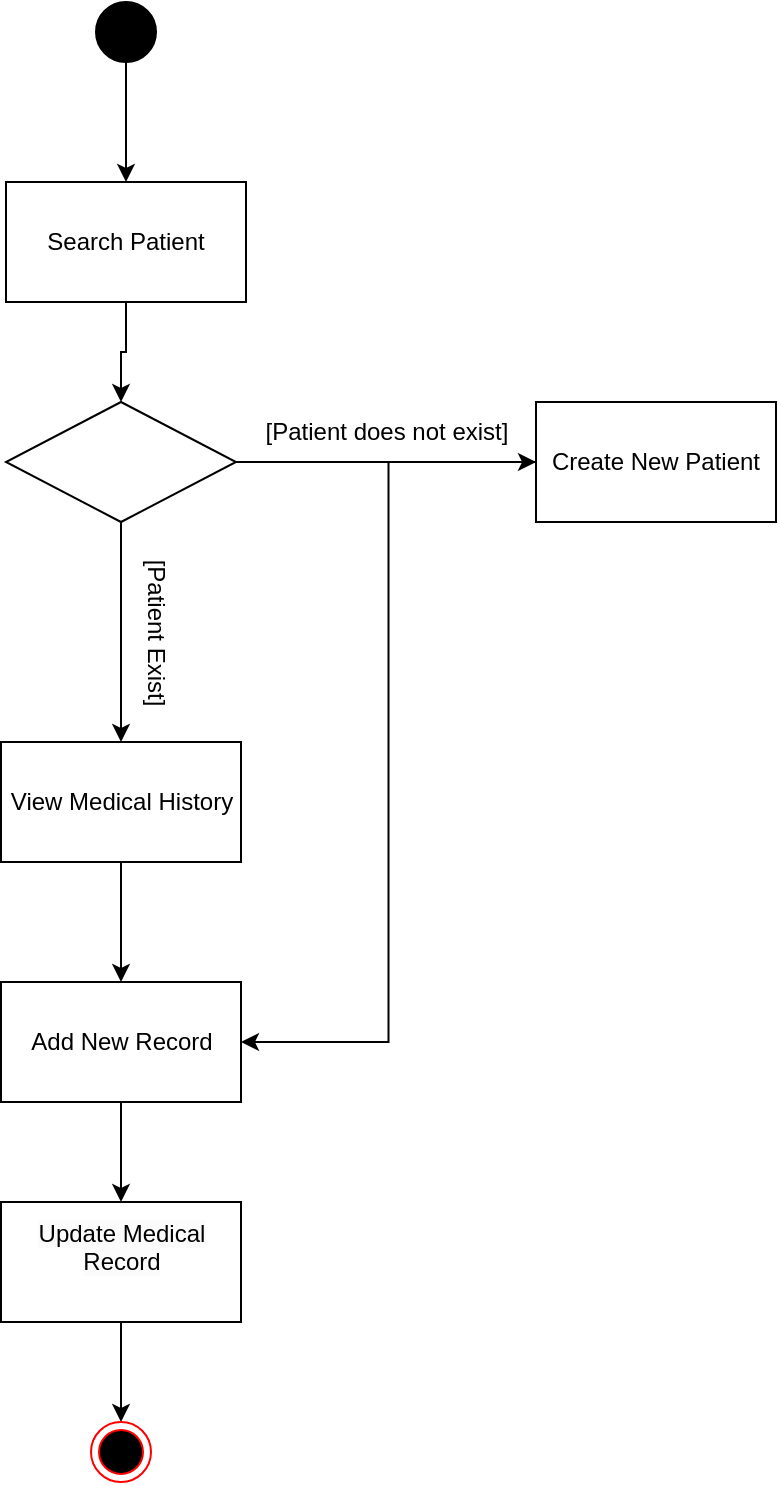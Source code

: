 <mxfile version="24.1.0" type="device">
  <diagram name="Page-1" id="HByxfb4U70ItN2QN7Kc9">
    <mxGraphModel dx="522" dy="629" grid="1" gridSize="10" guides="1" tooltips="1" connect="1" arrows="1" fold="1" page="1" pageScale="1" pageWidth="850" pageHeight="1100" math="0" shadow="0">
      <root>
        <mxCell id="0" />
        <mxCell id="1" parent="0" />
        <mxCell id="bSGm9dYO-cb-NaoaTnXf-5" style="edgeStyle=orthogonalEdgeStyle;rounded=0;orthogonalLoop=1;jettySize=auto;html=1;entryX=0.5;entryY=0;entryDx=0;entryDy=0;" edge="1" parent="1" source="bSGm9dYO-cb-NaoaTnXf-4" target="bSGm9dYO-cb-NaoaTnXf-7">
          <mxGeometry relative="1" as="geometry">
            <mxPoint x="570" y="230" as="targetPoint" />
            <mxPoint x="580" y="55" as="sourcePoint" />
          </mxGeometry>
        </mxCell>
        <mxCell id="bSGm9dYO-cb-NaoaTnXf-4" value="" style="ellipse;fillColor=strokeColor;html=1;" vertex="1" parent="1">
          <mxGeometry x="510" y="50" width="30" height="30" as="geometry" />
        </mxCell>
        <mxCell id="bSGm9dYO-cb-NaoaTnXf-12" value="" style="edgeStyle=orthogonalEdgeStyle;rounded=0;orthogonalLoop=1;jettySize=auto;html=1;" edge="1" parent="1" source="bSGm9dYO-cb-NaoaTnXf-7" target="bSGm9dYO-cb-NaoaTnXf-10">
          <mxGeometry relative="1" as="geometry" />
        </mxCell>
        <mxCell id="bSGm9dYO-cb-NaoaTnXf-7" value="Search Patient" style="rounded=0;whiteSpace=wrap;html=1;" vertex="1" parent="1">
          <mxGeometry x="465" y="140" width="120" height="60" as="geometry" />
        </mxCell>
        <mxCell id="bSGm9dYO-cb-NaoaTnXf-14" value="" style="edgeStyle=orthogonalEdgeStyle;rounded=0;orthogonalLoop=1;jettySize=auto;html=1;" edge="1" parent="1" source="bSGm9dYO-cb-NaoaTnXf-10" target="bSGm9dYO-cb-NaoaTnXf-13">
          <mxGeometry relative="1" as="geometry" />
        </mxCell>
        <mxCell id="bSGm9dYO-cb-NaoaTnXf-16" value="" style="edgeStyle=orthogonalEdgeStyle;rounded=0;orthogonalLoop=1;jettySize=auto;html=1;" edge="1" parent="1" source="bSGm9dYO-cb-NaoaTnXf-10" target="bSGm9dYO-cb-NaoaTnXf-15">
          <mxGeometry relative="1" as="geometry" />
        </mxCell>
        <mxCell id="bSGm9dYO-cb-NaoaTnXf-10" value="" style="shape=rhombus;perimeter=rhombusPerimeter;whiteSpace=wrap;html=1;align=center;" vertex="1" parent="1">
          <mxGeometry x="465" y="250" width="115" height="60" as="geometry" />
        </mxCell>
        <mxCell id="bSGm9dYO-cb-NaoaTnXf-21" style="edgeStyle=orthogonalEdgeStyle;rounded=0;orthogonalLoop=1;jettySize=auto;html=1;entryX=1;entryY=0.5;entryDx=0;entryDy=0;" edge="1" parent="1" source="bSGm9dYO-cb-NaoaTnXf-13" target="bSGm9dYO-cb-NaoaTnXf-17">
          <mxGeometry relative="1" as="geometry" />
        </mxCell>
        <mxCell id="bSGm9dYO-cb-NaoaTnXf-13" value="Create New Patient" style="whiteSpace=wrap;html=1;" vertex="1" parent="1">
          <mxGeometry x="730" y="250" width="120" height="60" as="geometry" />
        </mxCell>
        <mxCell id="bSGm9dYO-cb-NaoaTnXf-18" value="" style="edgeStyle=orthogonalEdgeStyle;rounded=0;orthogonalLoop=1;jettySize=auto;html=1;" edge="1" parent="1" source="bSGm9dYO-cb-NaoaTnXf-15" target="bSGm9dYO-cb-NaoaTnXf-17">
          <mxGeometry relative="1" as="geometry" />
        </mxCell>
        <mxCell id="bSGm9dYO-cb-NaoaTnXf-15" value="View Medical History" style="whiteSpace=wrap;html=1;" vertex="1" parent="1">
          <mxGeometry x="462.5" y="420" width="120" height="60" as="geometry" />
        </mxCell>
        <mxCell id="bSGm9dYO-cb-NaoaTnXf-20" value="" style="edgeStyle=orthogonalEdgeStyle;rounded=0;orthogonalLoop=1;jettySize=auto;html=1;" edge="1" parent="1" source="bSGm9dYO-cb-NaoaTnXf-17" target="bSGm9dYO-cb-NaoaTnXf-19">
          <mxGeometry relative="1" as="geometry" />
        </mxCell>
        <mxCell id="bSGm9dYO-cb-NaoaTnXf-17" value="Add New Record" style="whiteSpace=wrap;html=1;" vertex="1" parent="1">
          <mxGeometry x="462.5" y="540" width="120" height="60" as="geometry" />
        </mxCell>
        <mxCell id="bSGm9dYO-cb-NaoaTnXf-27" style="edgeStyle=orthogonalEdgeStyle;rounded=0;orthogonalLoop=1;jettySize=auto;html=1;exitX=0.5;exitY=1;exitDx=0;exitDy=0;" edge="1" parent="1" source="bSGm9dYO-cb-NaoaTnXf-19" target="bSGm9dYO-cb-NaoaTnXf-22">
          <mxGeometry relative="1" as="geometry" />
        </mxCell>
        <mxCell id="bSGm9dYO-cb-NaoaTnXf-19" value="&#xa;&lt;span style=&quot;color: rgb(0, 0, 0); font-family: Helvetica; font-size: 12px; font-style: normal; font-variant-ligatures: normal; font-variant-caps: normal; font-weight: 400; letter-spacing: normal; orphans: 2; text-align: center; text-indent: 0px; text-transform: none; widows: 2; word-spacing: 0px; -webkit-text-stroke-width: 0px; white-space: normal; background-color: rgb(251, 251, 251); text-decoration-thickness: initial; text-decoration-style: initial; text-decoration-color: initial; display: inline !important; float: none;&quot;&gt;Update Medical Record&lt;/span&gt;&#xa;&#xa;" style="whiteSpace=wrap;html=1;" vertex="1" parent="1">
          <mxGeometry x="462.5" y="650" width="120" height="60" as="geometry" />
        </mxCell>
        <mxCell id="bSGm9dYO-cb-NaoaTnXf-22" value="" style="ellipse;html=1;shape=endState;fillColor=#000000;strokeColor=#ff0000;" vertex="1" parent="1">
          <mxGeometry x="507.5" y="760" width="30" height="30" as="geometry" />
        </mxCell>
        <mxCell id="bSGm9dYO-cb-NaoaTnXf-24" value="[Patient does not exist]" style="text;html=1;align=center;verticalAlign=middle;resizable=0;points=[];autosize=1;strokeColor=none;fillColor=none;" vertex="1" parent="1">
          <mxGeometry x="585" y="250" width="140" height="30" as="geometry" />
        </mxCell>
        <mxCell id="bSGm9dYO-cb-NaoaTnXf-26" value="[Patient Exist]" style="text;html=1;align=center;verticalAlign=middle;resizable=0;points=[];autosize=1;strokeColor=none;fillColor=none;rotation=90;" vertex="1" parent="1">
          <mxGeometry x="490" y="350" width="100" height="30" as="geometry" />
        </mxCell>
      </root>
    </mxGraphModel>
  </diagram>
</mxfile>

